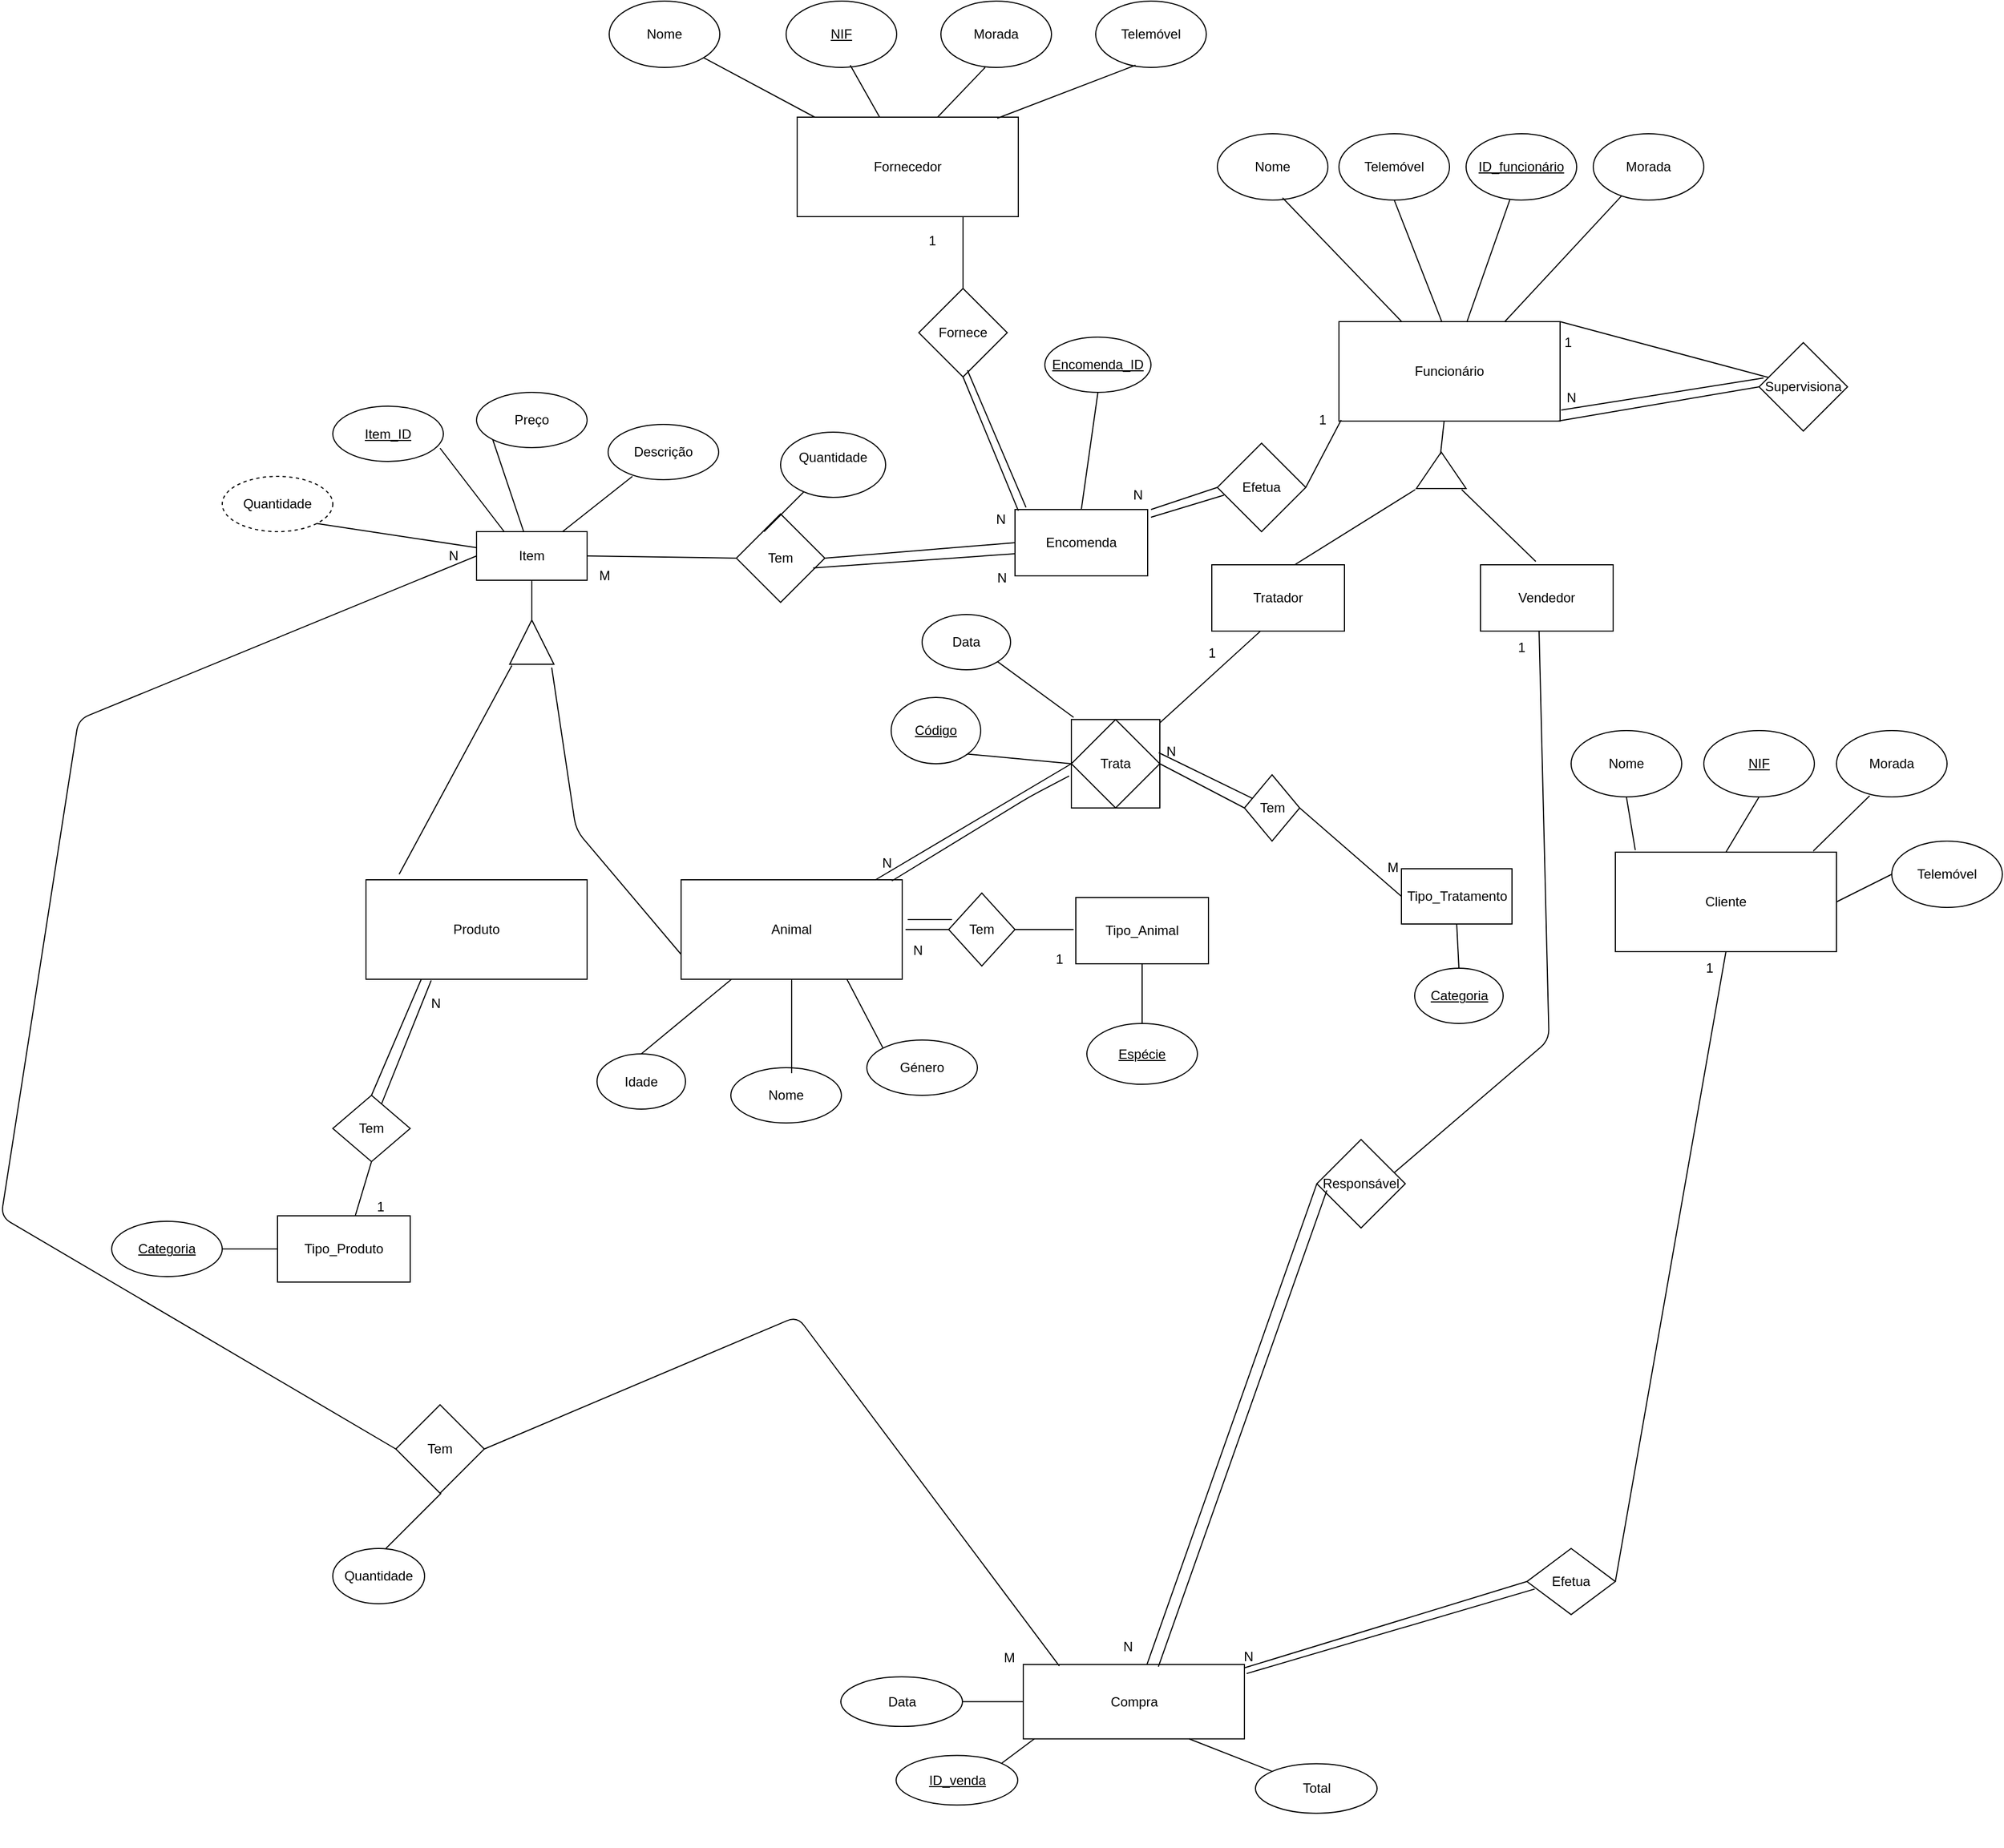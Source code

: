 <mxfile version="10.6.0" type="device"><diagram id="FRDABGkVhqQnjcXK8Obk" name="Page-1"><mxGraphModel dx="2847" dy="1042" grid="1" gridSize="10" guides="1" tooltips="1" connect="1" arrows="1" fold="1" page="1" pageScale="1" pageWidth="827" pageHeight="1169" math="0" shadow="0"><root><mxCell id="0"/><mxCell id="1" parent="0"/><mxCell id="7lSF6YlcqgHdp85uufer-38" value="" style="whiteSpace=wrap;html=1;aspect=fixed;" vertex="1" parent="1"><mxGeometry x="708" y="690" width="80" height="80" as="geometry"/></mxCell><mxCell id="_rXW79OoXIM1XM2vU_pH-1" value="Fornecedor" style="rounded=0;whiteSpace=wrap;html=1;" parent="1" vertex="1"><mxGeometry x="460" y="145" width="200" height="90" as="geometry"/></mxCell><mxCell id="_rXW79OoXIM1XM2vU_pH-3" value="Animal" style="rounded=0;whiteSpace=wrap;html=1;" parent="1" vertex="1"><mxGeometry x="355" y="835" width="200" height="90" as="geometry"/></mxCell><mxCell id="_rXW79OoXIM1XM2vU_pH-4" value="Produto" style="rounded=0;whiteSpace=wrap;html=1;" parent="1" vertex="1"><mxGeometry x="70" y="835" width="200" height="90" as="geometry"/></mxCell><mxCell id="_rXW79OoXIM1XM2vU_pH-5" value="Funcionário" style="rounded=0;whiteSpace=wrap;html=1;" parent="1" vertex="1"><mxGeometry x="950" y="330" width="200" height="90" as="geometry"/></mxCell><mxCell id="_rXW79OoXIM1XM2vU_pH-6" value="Cliente" style="rounded=0;whiteSpace=wrap;html=1;" parent="1" vertex="1"><mxGeometry x="1200" y="810" width="200" height="90" as="geometry"/></mxCell><mxCell id="_rXW79OoXIM1XM2vU_pH-13" value="Item" style="rounded=0;whiteSpace=wrap;html=1;" parent="1" vertex="1"><mxGeometry x="170" y="520" width="100" height="44" as="geometry"/></mxCell><mxCell id="_rXW79OoXIM1XM2vU_pH-14" value="Encomenda" style="rounded=0;whiteSpace=wrap;html=1;" parent="1" vertex="1"><mxGeometry x="657" y="500" width="120" height="60" as="geometry"/></mxCell><mxCell id="_rXW79OoXIM1XM2vU_pH-15" value="Nome" style="ellipse;whiteSpace=wrap;html=1;" parent="1" vertex="1"><mxGeometry x="290" y="40" width="100" height="60" as="geometry"/></mxCell><mxCell id="_rXW79OoXIM1XM2vU_pH-17" value="&lt;u&gt;ID_funcionário&lt;/u&gt;" style="ellipse;whiteSpace=wrap;html=1;" parent="1" vertex="1"><mxGeometry x="1065" y="160" width="100" height="60" as="geometry"/></mxCell><mxCell id="_rXW79OoXIM1XM2vU_pH-18" value="Telemóvel" style="ellipse;whiteSpace=wrap;html=1;" parent="1" vertex="1"><mxGeometry x="950" y="160" width="100" height="60" as="geometry"/></mxCell><mxCell id="_rXW79OoXIM1XM2vU_pH-19" value="Nome" style="ellipse;whiteSpace=wrap;html=1;" parent="1" vertex="1"><mxGeometry x="840" y="160" width="100" height="60" as="geometry"/></mxCell><mxCell id="_rXW79OoXIM1XM2vU_pH-20" value="&lt;u&gt;NIF&lt;/u&gt;" style="ellipse;whiteSpace=wrap;html=1;" parent="1" vertex="1"><mxGeometry x="450" y="40" width="100" height="60" as="geometry"/></mxCell><mxCell id="_rXW79OoXIM1XM2vU_pH-21" value="Morada" style="ellipse;whiteSpace=wrap;html=1;" parent="1" vertex="1"><mxGeometry x="590" y="40" width="100" height="60" as="geometry"/></mxCell><mxCell id="_rXW79OoXIM1XM2vU_pH-24" value="Telemóvel" style="ellipse;whiteSpace=wrap;html=1;" parent="1" vertex="1"><mxGeometry x="730" y="40" width="100" height="60" as="geometry"/></mxCell><mxCell id="_rXW79OoXIM1XM2vU_pH-26" value="" style="endArrow=none;html=1;entryX=1;entryY=1;entryDx=0;entryDy=0;" parent="1" source="_rXW79OoXIM1XM2vU_pH-1" target="_rXW79OoXIM1XM2vU_pH-15" edge="1"><mxGeometry width="50" height="50" relative="1" as="geometry"><mxPoint x="390" y="140" as="sourcePoint"/><mxPoint x="440" y="90" as="targetPoint"/></mxGeometry></mxCell><mxCell id="_rXW79OoXIM1XM2vU_pH-27" value="" style="endArrow=none;html=1;entryX=0.58;entryY=0.967;entryDx=0;entryDy=0;entryPerimeter=0;" parent="1" source="_rXW79OoXIM1XM2vU_pH-1" target="_rXW79OoXIM1XM2vU_pH-20" edge="1"><mxGeometry width="50" height="50" relative="1" as="geometry"><mxPoint x="500" y="150" as="sourcePoint"/><mxPoint x="550" y="100" as="targetPoint"/></mxGeometry></mxCell><mxCell id="_rXW79OoXIM1XM2vU_pH-28" value="" style="endArrow=none;html=1;exitX=0.635;exitY=0;exitDx=0;exitDy=0;exitPerimeter=0;" parent="1" source="_rXW79OoXIM1XM2vU_pH-1" edge="1"><mxGeometry width="50" height="50" relative="1" as="geometry"><mxPoint x="580" y="150" as="sourcePoint"/><mxPoint x="630" y="100" as="targetPoint"/></mxGeometry></mxCell><mxCell id="_rXW79OoXIM1XM2vU_pH-29" value="" style="endArrow=none;html=1;exitX=0.905;exitY=0.011;exitDx=0;exitDy=0;exitPerimeter=0;entryX=0.36;entryY=0.967;entryDx=0;entryDy=0;entryPerimeter=0;" parent="1" source="_rXW79OoXIM1XM2vU_pH-1" target="_rXW79OoXIM1XM2vU_pH-24" edge="1"><mxGeometry width="50" height="50" relative="1" as="geometry"><mxPoint x="700" y="150" as="sourcePoint"/><mxPoint x="750" y="100" as="targetPoint"/></mxGeometry></mxCell><mxCell id="_rXW79OoXIM1XM2vU_pH-31" value="Morada" style="ellipse;whiteSpace=wrap;html=1;" parent="1" vertex="1"><mxGeometry x="1180" y="160" width="100" height="60" as="geometry"/></mxCell><mxCell id="_rXW79OoXIM1XM2vU_pH-33" value="" style="endArrow=none;html=1;entryX=0.59;entryY=0.967;entryDx=0;entryDy=0;entryPerimeter=0;" parent="1" source="_rXW79OoXIM1XM2vU_pH-5" target="_rXW79OoXIM1XM2vU_pH-19" edge="1"><mxGeometry width="50" height="50" relative="1" as="geometry"><mxPoint x="930" y="260" as="sourcePoint"/><mxPoint x="980" y="210" as="targetPoint"/></mxGeometry></mxCell><mxCell id="_rXW79OoXIM1XM2vU_pH-34" value="" style="endArrow=none;html=1;entryX=0.5;entryY=1;entryDx=0;entryDy=0;" parent="1" target="_rXW79OoXIM1XM2vU_pH-18" edge="1"><mxGeometry width="50" height="50" relative="1" as="geometry"><mxPoint x="1043" y="330" as="sourcePoint"/><mxPoint x="1100" y="210" as="targetPoint"/></mxGeometry></mxCell><mxCell id="_rXW79OoXIM1XM2vU_pH-35" value="" style="endArrow=none;html=1;" parent="1" source="_rXW79OoXIM1XM2vU_pH-5" target="_rXW79OoXIM1XM2vU_pH-17" edge="1"><mxGeometry width="50" height="50" relative="1" as="geometry"><mxPoint x="1170" y="260" as="sourcePoint"/><mxPoint x="1220" y="210" as="targetPoint"/></mxGeometry></mxCell><mxCell id="_rXW79OoXIM1XM2vU_pH-36" value="" style="endArrow=none;html=1;exitX=0.75;exitY=0;exitDx=0;exitDy=0;" parent="1" source="_rXW79OoXIM1XM2vU_pH-5" target="_rXW79OoXIM1XM2vU_pH-31" edge="1"><mxGeometry width="50" height="50" relative="1" as="geometry"><mxPoint x="1200" y="260" as="sourcePoint"/><mxPoint x="1250" y="210" as="targetPoint"/></mxGeometry></mxCell><mxCell id="_rXW79OoXIM1XM2vU_pH-37" value="" style="endArrow=none;html=1;" parent="1" edge="1"><mxGeometry width="50" height="50" relative="1" as="geometry"><mxPoint x="650" y="880" as="sourcePoint"/><mxPoint x="710" y="880" as="targetPoint"/></mxGeometry></mxCell><mxCell id="_rXW79OoXIM1XM2vU_pH-63" value="Nome" style="ellipse;whiteSpace=wrap;html=1;" parent="1" vertex="1"><mxGeometry x="1160" y="700" width="100" height="60" as="geometry"/></mxCell><mxCell id="_rXW79OoXIM1XM2vU_pH-64" value="Telemóvel" style="ellipse;whiteSpace=wrap;html=1;" parent="1" vertex="1"><mxGeometry x="1450" y="800" width="100" height="60" as="geometry"/></mxCell><mxCell id="_rXW79OoXIM1XM2vU_pH-65" value="&lt;u&gt;NIF&lt;/u&gt;" style="ellipse;whiteSpace=wrap;html=1;" parent="1" vertex="1"><mxGeometry x="1280" y="700" width="100" height="60" as="geometry"/></mxCell><mxCell id="_rXW79OoXIM1XM2vU_pH-66" value="Morada" style="ellipse;whiteSpace=wrap;html=1;" parent="1" vertex="1"><mxGeometry x="1400" y="700" width="100" height="60" as="geometry"/></mxCell><mxCell id="_rXW79OoXIM1XM2vU_pH-67" value="" style="endArrow=none;html=1;exitX=0.09;exitY=-0.022;exitDx=0;exitDy=0;exitPerimeter=0;entryX=0.5;entryY=1;entryDx=0;entryDy=0;" parent="1" source="_rXW79OoXIM1XM2vU_pH-6" target="_rXW79OoXIM1XM2vU_pH-63" edge="1"><mxGeometry width="50" height="50" relative="1" as="geometry"><mxPoint x="1190" y="800" as="sourcePoint"/><mxPoint x="1240" y="750" as="targetPoint"/></mxGeometry></mxCell><mxCell id="_rXW79OoXIM1XM2vU_pH-68" value="" style="endArrow=none;html=1;exitX=0.5;exitY=0;exitDx=0;exitDy=0;entryX=0.5;entryY=1;entryDx=0;entryDy=0;" parent="1" source="_rXW79OoXIM1XM2vU_pH-6" target="_rXW79OoXIM1XM2vU_pH-65" edge="1"><mxGeometry width="50" height="50" relative="1" as="geometry"><mxPoint x="1300" y="800" as="sourcePoint"/><mxPoint x="1350" y="750" as="targetPoint"/></mxGeometry></mxCell><mxCell id="_rXW79OoXIM1XM2vU_pH-70" value="" style="endArrow=none;html=1;exitX=0.895;exitY=-0.011;exitDx=0;exitDy=0;exitPerimeter=0;entryX=0.3;entryY=0.983;entryDx=0;entryDy=0;entryPerimeter=0;" parent="1" source="_rXW79OoXIM1XM2vU_pH-6" target="_rXW79OoXIM1XM2vU_pH-66" edge="1"><mxGeometry width="50" height="50" relative="1" as="geometry"><mxPoint x="1400" y="800" as="sourcePoint"/><mxPoint x="1450" y="750" as="targetPoint"/></mxGeometry></mxCell><mxCell id="_rXW79OoXIM1XM2vU_pH-71" value="" style="endArrow=none;html=1;exitX=1;exitY=0.5;exitDx=0;exitDy=0;entryX=0;entryY=0.5;entryDx=0;entryDy=0;" parent="1" source="_rXW79OoXIM1XM2vU_pH-6" target="_rXW79OoXIM1XM2vU_pH-64" edge="1"><mxGeometry width="50" height="50" relative="1" as="geometry"><mxPoint x="1410" y="870" as="sourcePoint"/><mxPoint x="1460" y="820" as="targetPoint"/></mxGeometry></mxCell><mxCell id="_rXW79OoXIM1XM2vU_pH-73" value="Efetua" style="rhombus;whiteSpace=wrap;html=1;" parent="1" vertex="1"><mxGeometry x="840" y="440" width="80" height="80" as="geometry"/></mxCell><mxCell id="_rXW79OoXIM1XM2vU_pH-74" value="" style="endArrow=none;html=1;exitX=1;exitY=0.5;exitDx=0;exitDy=0;entryX=0.5;entryY=1;entryDx=0;entryDy=0;" parent="1" source="_rXW79OoXIM1XM2vU_pH-72" target="_rXW79OoXIM1XM2vU_pH-6" edge="1"><mxGeometry width="50" height="50" relative="1" as="geometry"><mxPoint x="1170" y="940" as="sourcePoint"/><mxPoint x="1220" y="890" as="targetPoint"/></mxGeometry></mxCell><mxCell id="_rXW79OoXIM1XM2vU_pH-76" value="" style="endArrow=none;html=1;exitX=1;exitY=0.5;exitDx=0;exitDy=0;entryX=0.01;entryY=0.989;entryDx=0;entryDy=0;entryPerimeter=0;" parent="1" source="_rXW79OoXIM1XM2vU_pH-73" target="_rXW79OoXIM1XM2vU_pH-5" edge="1"><mxGeometry width="50" height="50" relative="1" as="geometry"><mxPoint x="930" y="460" as="sourcePoint"/><mxPoint x="980" y="410" as="targetPoint"/></mxGeometry></mxCell><mxCell id="_rXW79OoXIM1XM2vU_pH-77" value="" style="endArrow=none;html=1;entryX=0;entryY=0.5;entryDx=0;entryDy=0;" parent="1" target="_rXW79OoXIM1XM2vU_pH-73" edge="1"><mxGeometry width="50" height="50" relative="1" as="geometry"><mxPoint x="780" y="500" as="sourcePoint"/><mxPoint x="860" y="460" as="targetPoint"/></mxGeometry></mxCell><mxCell id="_rXW79OoXIM1XM2vU_pH-78" value="Trata" style="rhombus;whiteSpace=wrap;html=1;" parent="1" vertex="1"><mxGeometry x="708" y="690" width="80" height="80" as="geometry"/></mxCell><mxCell id="_rXW79OoXIM1XM2vU_pH-84" value="1" style="text;html=1;resizable=0;points=[];autosize=1;align=left;verticalAlign=top;spacingTop=-4;" parent="1" vertex="1"><mxGeometry x="930" y="409" width="20" height="20" as="geometry"/></mxCell><mxCell id="_rXW79OoXIM1XM2vU_pH-85" value="N" style="text;html=1;resizable=0;points=[];autosize=1;align=left;verticalAlign=top;spacingTop=-4;" parent="1" vertex="1"><mxGeometry x="762" y="477" width="20" height="20" as="geometry"/></mxCell><mxCell id="_rXW79OoXIM1XM2vU_pH-86" value="1" style="text;html=1;resizable=0;points=[];autosize=1;align=left;verticalAlign=top;spacingTop=-4;" parent="1" vertex="1"><mxGeometry x="830" y="620" width="20" height="20" as="geometry"/></mxCell><mxCell id="_rXW79OoXIM1XM2vU_pH-87" value="N" style="text;html=1;resizable=0;points=[];autosize=1;align=left;verticalAlign=top;spacingTop=-4;" parent="1" vertex="1"><mxGeometry x="535" y="810" width="20" height="20" as="geometry"/></mxCell><mxCell id="_rXW79OoXIM1XM2vU_pH-88" value="1" style="text;html=1;resizable=0;points=[];autosize=1;align=left;verticalAlign=top;spacingTop=-4;" parent="1" vertex="1"><mxGeometry x="1280" y="905" width="20" height="20" as="geometry"/></mxCell><mxCell id="_rXW79OoXIM1XM2vU_pH-90" value="" style="endArrow=none;html=1;exitX=0.025;exitY=0.017;exitDx=0;exitDy=0;exitPerimeter=0;" parent="1" source="_rXW79OoXIM1XM2vU_pH-14" edge="1"><mxGeometry width="50" height="50" relative="1" as="geometry"><mxPoint x="505" y="270" as="sourcePoint"/><mxPoint x="610" y="380" as="targetPoint"/></mxGeometry></mxCell><mxCell id="_rXW79OoXIM1XM2vU_pH-91" value="Fornece" style="rhombus;whiteSpace=wrap;html=1;" parent="1" vertex="1"><mxGeometry x="570" y="300" width="80" height="80" as="geometry"/></mxCell><mxCell id="_rXW79OoXIM1XM2vU_pH-92" value="" style="endArrow=none;html=1;exitX=0.5;exitY=0;exitDx=0;exitDy=0;entryX=0.75;entryY=1;entryDx=0;entryDy=0;" parent="1" source="_rXW79OoXIM1XM2vU_pH-91" target="_rXW79OoXIM1XM2vU_pH-1" edge="1"><mxGeometry width="50" height="50" relative="1" as="geometry"><mxPoint x="560" y="280" as="sourcePoint"/><mxPoint x="610" y="230" as="targetPoint"/></mxGeometry></mxCell><mxCell id="_rXW79OoXIM1XM2vU_pH-93" value="1" style="text;html=1;resizable=0;points=[];autosize=1;align=left;verticalAlign=top;spacingTop=-4;" parent="1" vertex="1"><mxGeometry x="577" y="247" width="20" height="20" as="geometry"/></mxCell><mxCell id="_rXW79OoXIM1XM2vU_pH-94" value="N" style="text;html=1;resizable=0;points=[];autosize=1;align=left;verticalAlign=top;spacingTop=-4;" parent="1" vertex="1"><mxGeometry x="638" y="499" width="20" height="20" as="geometry"/></mxCell><mxCell id="_rXW79OoXIM1XM2vU_pH-95" value="" style="endArrow=none;html=1;exitX=1;exitY=0;exitDx=0;exitDy=0;exitPerimeter=0;" parent="1" source="_rXW79OoXIM1XM2vU_pH-5" target="_rXW79OoXIM1XM2vU_pH-97" edge="1"><mxGeometry width="50" height="50" relative="1" as="geometry"><mxPoint x="1140" y="360" as="sourcePoint"/><mxPoint x="1320" y="370" as="targetPoint"/></mxGeometry></mxCell><mxCell id="_rXW79OoXIM1XM2vU_pH-96" value="" style="endArrow=none;html=1;entryX=0;entryY=0.5;entryDx=0;entryDy=0;" parent="1" target="_rXW79OoXIM1XM2vU_pH-97" edge="1"><mxGeometry width="50" height="50" relative="1" as="geometry"><mxPoint x="1148" y="420" as="sourcePoint"/><mxPoint x="1320" y="400" as="targetPoint"/></mxGeometry></mxCell><mxCell id="_rXW79OoXIM1XM2vU_pH-97" value="Supervisiona" style="rhombus;whiteSpace=wrap;html=1;" parent="1" vertex="1"><mxGeometry x="1330" y="349" width="80" height="80" as="geometry"/></mxCell><mxCell id="_rXW79OoXIM1XM2vU_pH-98" value="1" style="text;html=1;resizable=0;points=[];autosize=1;align=left;verticalAlign=top;spacingTop=-4;" parent="1" vertex="1"><mxGeometry x="1152" y="339" width="20" height="20" as="geometry"/></mxCell><mxCell id="_rXW79OoXIM1XM2vU_pH-99" value="N" style="text;html=1;resizable=0;points=[];autosize=1;align=left;verticalAlign=top;spacingTop=-4;" parent="1" vertex="1"><mxGeometry x="1154" y="389" width="20" height="20" as="geometry"/></mxCell><mxCell id="_rXW79OoXIM1XM2vU_pH-100" value="Quantidade" style="ellipse;whiteSpace=wrap;html=1;dashed=1;" parent="1" vertex="1"><mxGeometry x="-60" y="470" width="100" height="50" as="geometry"/></mxCell><mxCell id="_rXW79OoXIM1XM2vU_pH-102" value="&lt;u&gt;Categoria&lt;/u&gt;" style="ellipse;whiteSpace=wrap;html=1;" parent="1" vertex="1"><mxGeometry x="-160" y="1144" width="100" height="50" as="geometry"/></mxCell><mxCell id="_rXW79OoXIM1XM2vU_pH-103" value="&lt;u&gt;Item_ID&lt;/u&gt;" style="ellipse;whiteSpace=wrap;html=1;" parent="1" vertex="1"><mxGeometry x="40" y="406.5" width="100" height="50" as="geometry"/></mxCell><mxCell id="_rXW79OoXIM1XM2vU_pH-106" value="Nome" style="ellipse;whiteSpace=wrap;html=1;" parent="1" vertex="1"><mxGeometry x="400" y="1005" width="100" height="50" as="geometry"/></mxCell><mxCell id="_rXW79OoXIM1XM2vU_pH-107" value="Descrição" style="ellipse;whiteSpace=wrap;html=1;" parent="1" vertex="1"><mxGeometry x="289" y="423" width="100" height="50" as="geometry"/></mxCell><mxCell id="_rXW79OoXIM1XM2vU_pH-121" value="Tipo_Animal" style="rounded=0;whiteSpace=wrap;html=1;" parent="1" vertex="1"><mxGeometry x="712" y="851" width="120" height="60" as="geometry"/></mxCell><mxCell id="_rXW79OoXIM1XM2vU_pH-123" value="Preço" style="ellipse;whiteSpace=wrap;html=1;" parent="1" vertex="1"><mxGeometry x="170" y="394" width="100" height="50" as="geometry"/></mxCell><mxCell id="_rXW79OoXIM1XM2vU_pH-124" value="" style="endArrow=none;html=1;" parent="1" edge="1"><mxGeometry width="50" height="50" relative="1" as="geometry"><mxPoint x="558" y="880" as="sourcePoint"/><mxPoint x="600" y="880" as="targetPoint"/></mxGeometry></mxCell><mxCell id="_rXW79OoXIM1XM2vU_pH-125" value="Tem" style="rhombus;whiteSpace=wrap;html=1;" parent="1" vertex="1"><mxGeometry x="597" y="847" width="60" height="66" as="geometry"/></mxCell><mxCell id="_rXW79OoXIM1XM2vU_pH-126" value="" style="endArrow=none;html=1;entryX=0.5;entryY=1;entryDx=0;entryDy=0;" parent="1" target="_rXW79OoXIM1XM2vU_pH-121" edge="1"><mxGeometry width="50" height="50" relative="1" as="geometry"><mxPoint x="772" y="970" as="sourcePoint"/><mxPoint x="790" y="910" as="targetPoint"/></mxGeometry></mxCell><mxCell id="_rXW79OoXIM1XM2vU_pH-127" value="&lt;u&gt;Espécie&lt;/u&gt;" style="ellipse;whiteSpace=wrap;html=1;" parent="1" vertex="1"><mxGeometry x="722" y="965" width="100" height="55" as="geometry"/></mxCell><mxCell id="_rXW79OoXIM1XM2vU_pH-128" value="N" style="text;html=1;resizable=0;points=[];autosize=1;align=left;verticalAlign=top;spacingTop=-4;" parent="1" vertex="1"><mxGeometry x="563" y="889" width="20" height="20" as="geometry"/></mxCell><mxCell id="_rXW79OoXIM1XM2vU_pH-130" value="1" style="text;html=1;resizable=0;points=[];autosize=1;align=left;verticalAlign=top;spacingTop=-4;" parent="1" vertex="1"><mxGeometry x="692" y="897" width="20" height="20" as="geometry"/></mxCell><mxCell id="_rXW79OoXIM1XM2vU_pH-131" value="" style="endArrow=none;html=1;exitX=0.083;exitY=-0.033;exitDx=0;exitDy=0;exitPerimeter=0;entryX=0.55;entryY=0.925;entryDx=0;entryDy=0;entryPerimeter=0;" parent="1" source="_rXW79OoXIM1XM2vU_pH-14" target="_rXW79OoXIM1XM2vU_pH-91" edge="1"><mxGeometry width="50" height="50" relative="1" as="geometry"><mxPoint x="610" y="420" as="sourcePoint"/><mxPoint x="660" y="370" as="targetPoint"/></mxGeometry></mxCell><mxCell id="_rXW79OoXIM1XM2vU_pH-132" value="" style="endArrow=none;html=1;" parent="1" edge="1"><mxGeometry width="50" height="50" relative="1" as="geometry"><mxPoint x="780" y="507" as="sourcePoint"/><mxPoint x="846" y="487" as="targetPoint"/></mxGeometry></mxCell><mxCell id="_rXW79OoXIM1XM2vU_pH-133" value="" style="endArrow=none;html=1;exitX=1.005;exitY=0.889;exitDx=0;exitDy=0;exitPerimeter=0;entryX=0.05;entryY=0.4;entryDx=0;entryDy=0;entryPerimeter=0;" parent="1" source="_rXW79OoXIM1XM2vU_pH-5" target="_rXW79OoXIM1XM2vU_pH-97" edge="1"><mxGeometry width="50" height="50" relative="1" as="geometry"><mxPoint x="1170" y="430" as="sourcePoint"/><mxPoint x="1220" y="380" as="targetPoint"/></mxGeometry></mxCell><mxCell id="_rXW79OoXIM1XM2vU_pH-135" value="" style="endArrow=none;html=1;exitX=1;exitY=0.038;exitDx=0;exitDy=0;exitPerimeter=0;" parent="1" source="7lSF6YlcqgHdp85uufer-38" edge="1"><mxGeometry width="50" height="50" relative="1" as="geometry"><mxPoint x="1030" y="460" as="sourcePoint"/><mxPoint x="890" y="600" as="targetPoint"/></mxGeometry></mxCell><mxCell id="_rXW79OoXIM1XM2vU_pH-136" value="" style="endArrow=none;html=1;" parent="1" edge="1"><mxGeometry width="50" height="50" relative="1" as="geometry"><mxPoint x="560" y="871" as="sourcePoint"/><mxPoint x="600" y="871" as="targetPoint"/></mxGeometry></mxCell><mxCell id="_rXW79OoXIM1XM2vU_pH-140" value="" style="endArrow=none;html=1;" parent="1" edge="1"><mxGeometry width="50" height="50" relative="1" as="geometry"><mxPoint x="1000" y="1100" as="sourcePoint"/><mxPoint x="1131" y="610" as="targetPoint"/><Array as="points"><mxPoint x="1140" y="980"/></Array></mxGeometry></mxCell><mxCell id="_rXW79OoXIM1XM2vU_pH-142" value="Responsável" style="rhombus;whiteSpace=wrap;html=1;" parent="1" vertex="1"><mxGeometry x="930" y="1070" width="80" height="80" as="geometry"/></mxCell><mxCell id="_rXW79OoXIM1XM2vU_pH-144" value="1" style="text;html=1;resizable=0;points=[];autosize=1;align=left;verticalAlign=top;spacingTop=-4;" parent="1" vertex="1"><mxGeometry x="1110" y="615" width="20" height="20" as="geometry"/></mxCell><mxCell id="_rXW79OoXIM1XM2vU_pH-147" value="" style="endArrow=none;html=1;exitX=0.5;exitY=1;exitDx=0;exitDy=0;" parent="1" source="_rXW79OoXIM1XM2vU_pH-3" edge="1"><mxGeometry width="50" height="50" relative="1" as="geometry"><mxPoint x="420" y="850" as="sourcePoint"/><mxPoint x="455" y="1010" as="targetPoint"/></mxGeometry></mxCell><mxCell id="_rXW79OoXIM1XM2vU_pH-148" value="" style="endArrow=none;html=1;entryX=0.22;entryY=0.94;entryDx=0;entryDy=0;entryPerimeter=0;" parent="1" source="_rXW79OoXIM1XM2vU_pH-13" target="_rXW79OoXIM1XM2vU_pH-107" edge="1"><mxGeometry width="50" height="50" relative="1" as="geometry"><mxPoint x="500" y="830" as="sourcePoint"/><mxPoint x="550" y="790" as="targetPoint"/></mxGeometry></mxCell><mxCell id="_rXW79OoXIM1XM2vU_pH-149" value="" style="endArrow=none;html=1;entryX=0;entryY=1;entryDx=0;entryDy=0;" parent="1" source="_rXW79OoXIM1XM2vU_pH-13" target="_rXW79OoXIM1XM2vU_pH-123" edge="1"><mxGeometry width="50" height="50" relative="1" as="geometry"><mxPoint x="370" y="770" as="sourcePoint"/><mxPoint x="420" y="720" as="targetPoint"/></mxGeometry></mxCell><mxCell id="_rXW79OoXIM1XM2vU_pH-151" value="" style="endArrow=none;html=1;exitX=0.97;exitY=0.76;exitDx=0;exitDy=0;exitPerimeter=0;entryX=0.25;entryY=0;entryDx=0;entryDy=0;" parent="1" source="_rXW79OoXIM1XM2vU_pH-103" target="_rXW79OoXIM1XM2vU_pH-13" edge="1"><mxGeometry width="50" height="50" relative="1" as="geometry"><mxPoint x="50" y="870" as="sourcePoint"/><mxPoint x="70" y="830" as="targetPoint"/></mxGeometry></mxCell><mxCell id="_rXW79OoXIM1XM2vU_pH-152" value="" style="endArrow=none;html=1;exitX=1;exitY=1;exitDx=0;exitDy=0;" parent="1" source="_rXW79OoXIM1XM2vU_pH-100" target="_rXW79OoXIM1XM2vU_pH-13" edge="1"><mxGeometry width="50" height="50" relative="1" as="geometry"><mxPoint x="30" y="890" as="sourcePoint"/><mxPoint x="80" y="840" as="targetPoint"/></mxGeometry></mxCell><mxCell id="_rXW79OoXIM1XM2vU_pH-155" value="Género" style="ellipse;whiteSpace=wrap;html=1;" parent="1" vertex="1"><mxGeometry x="523" y="980" width="100" height="50" as="geometry"/></mxCell><mxCell id="_rXW79OoXIM1XM2vU_pH-156" value="" style="endArrow=none;html=1;exitX=0.75;exitY=1;exitDx=0;exitDy=0;entryX=0;entryY=0;entryDx=0;entryDy=0;" parent="1" source="_rXW79OoXIM1XM2vU_pH-3" edge="1" target="_rXW79OoXIM1XM2vU_pH-155"><mxGeometry width="50" height="50" relative="1" as="geometry"><mxPoint x="490" y="750" as="sourcePoint"/><mxPoint x="515" y="710" as="targetPoint"/></mxGeometry></mxCell><mxCell id="_rXW79OoXIM1XM2vU_pH-157" value="Idade" style="ellipse;whiteSpace=wrap;html=1;" parent="1" vertex="1"><mxGeometry x="279" y="992.5" width="80" height="50" as="geometry"/></mxCell><mxCell id="_rXW79OoXIM1XM2vU_pH-158" value="" style="endArrow=none;html=1;entryX=0.5;entryY=0;entryDx=0;entryDy=0;" parent="1" source="_rXW79OoXIM1XM2vU_pH-3" target="_rXW79OoXIM1XM2vU_pH-157" edge="1"><mxGeometry width="50" height="50" relative="1" as="geometry"><mxPoint x="300" y="740" as="sourcePoint"/><mxPoint x="350" y="990" as="targetPoint"/></mxGeometry></mxCell><mxCell id="_rXW79OoXIM1XM2vU_pH-159" value="Tem" style="rhombus;whiteSpace=wrap;html=1;" parent="1" vertex="1"><mxGeometry x="40" y="1030" width="70" height="60" as="geometry"/></mxCell><mxCell id="_rXW79OoXIM1XM2vU_pH-160" value="" style="endArrow=none;html=1;exitX=0.5;exitY=0;exitDx=0;exitDy=0;entryX=0.25;entryY=1;entryDx=0;entryDy=0;" parent="1" source="_rXW79OoXIM1XM2vU_pH-159" target="_rXW79OoXIM1XM2vU_pH-4" edge="1"><mxGeometry width="50" height="50" relative="1" as="geometry"><mxPoint x="80" y="1020" as="sourcePoint"/><mxPoint x="90" y="920" as="targetPoint"/></mxGeometry></mxCell><mxCell id="_rXW79OoXIM1XM2vU_pH-161" value="" style="endArrow=none;html=1;entryX=0.5;entryY=1;entryDx=0;entryDy=0;" parent="1" target="_rXW79OoXIM1XM2vU_pH-159" edge="1"><mxGeometry width="50" height="50" relative="1" as="geometry"><mxPoint x="60" y="1140" as="sourcePoint"/><mxPoint x="100" y="1090" as="targetPoint"/></mxGeometry></mxCell><mxCell id="_rXW79OoXIM1XM2vU_pH-162" value="Tipo_Produto" style="rounded=0;whiteSpace=wrap;html=1;" parent="1" vertex="1"><mxGeometry x="-10" y="1139" width="120" height="60" as="geometry"/></mxCell><mxCell id="_rXW79OoXIM1XM2vU_pH-163" value="" style="endArrow=none;html=1;entryX=0;entryY=0.5;entryDx=0;entryDy=0;" parent="1" source="_rXW79OoXIM1XM2vU_pH-102" target="_rXW79OoXIM1XM2vU_pH-162" edge="1"><mxGeometry width="50" height="50" relative="1" as="geometry"><mxPoint x="-60" y="1219" as="sourcePoint"/><mxPoint x="10.711" y="1169" as="targetPoint"/></mxGeometry></mxCell><mxCell id="_rXW79OoXIM1XM2vU_pH-169" value="" style="endArrow=none;html=1;entryX=0;entryY=0.5;entryDx=0;entryDy=0;" parent="1" source="_rXW79OoXIM1XM2vU_pH-3" target="_rXW79OoXIM1XM2vU_pH-78" edge="1"><mxGeometry width="50" height="50" relative="1" as="geometry"><mxPoint x="700" y="770" as="sourcePoint"/><mxPoint x="750" y="720" as="targetPoint"/></mxGeometry></mxCell><mxCell id="_rXW79OoXIM1XM2vU_pH-170" value="" style="endArrow=none;html=1;exitX=0.533;exitY=1.3;exitDx=0;exitDy=0;exitPerimeter=0;entryX=-0.025;entryY=0.638;entryDx=0;entryDy=0;entryPerimeter=0;" parent="1" source="_rXW79OoXIM1XM2vU_pH-87" target="7lSF6YlcqgHdp85uufer-38" edge="1"><mxGeometry width="50" height="50" relative="1" as="geometry"><mxPoint x="690" y="780" as="sourcePoint"/><mxPoint x="740" y="730" as="targetPoint"/><Array as="points"><mxPoint x="670" y="760"/></Array></mxGeometry></mxCell><mxCell id="_rXW79OoXIM1XM2vU_pH-171" value="Tratador" style="rounded=0;whiteSpace=wrap;html=1;" parent="1" vertex="1"><mxGeometry x="835" y="550" width="120" height="60" as="geometry"/></mxCell><mxCell id="_rXW79OoXIM1XM2vU_pH-174" value="Vendedor" style="rounded=0;whiteSpace=wrap;html=1;" parent="1" vertex="1"><mxGeometry x="1078" y="550" width="120" height="60" as="geometry"/></mxCell><mxCell id="_rXW79OoXIM1XM2vU_pH-175" value="" style="triangle;whiteSpace=wrap;html=1;direction=north;" parent="1" vertex="1"><mxGeometry x="1020" y="448" width="45" height="33" as="geometry"/></mxCell><mxCell id="_rXW79OoXIM1XM2vU_pH-176" value="" style="endArrow=none;html=1;exitX=0.625;exitY=0;exitDx=0;exitDy=0;exitPerimeter=0;entryX=-0.03;entryY=-0.022;entryDx=0;entryDy=0;entryPerimeter=0;" parent="1" source="_rXW79OoXIM1XM2vU_pH-171" target="_rXW79OoXIM1XM2vU_pH-175" edge="1"><mxGeometry width="50" height="50" relative="1" as="geometry"><mxPoint x="1000" y="490" as="sourcePoint"/><mxPoint x="1050" y="440" as="targetPoint"/></mxGeometry></mxCell><mxCell id="_rXW79OoXIM1XM2vU_pH-178" value="" style="endArrow=none;html=1;entryX=-0.03;entryY=0.911;entryDx=0;entryDy=0;entryPerimeter=0;exitX=0.417;exitY=-0.05;exitDx=0;exitDy=0;exitPerimeter=0;" parent="1" source="_rXW79OoXIM1XM2vU_pH-174" target="_rXW79OoXIM1XM2vU_pH-175" edge="1"><mxGeometry width="50" height="50" relative="1" as="geometry"><mxPoint x="1050" y="500" as="sourcePoint"/><mxPoint x="1100" y="450" as="targetPoint"/></mxGeometry></mxCell><mxCell id="63qhcco9WqjcOoeDtrpP-1" value="Tem" style="rhombus;whiteSpace=wrap;html=1;" parent="1" vertex="1"><mxGeometry x="405" y="504" width="80" height="80" as="geometry"/></mxCell><mxCell id="63qhcco9WqjcOoeDtrpP-2" value="" style="endArrow=none;html=1;exitX=1;exitY=0.5;exitDx=0;exitDy=0;entryX=0;entryY=0.5;entryDx=0;entryDy=0;" parent="1" source="63qhcco9WqjcOoeDtrpP-1" target="_rXW79OoXIM1XM2vU_pH-14" edge="1"><mxGeometry width="50" height="50" relative="1" as="geometry"><mxPoint x="610" y="560" as="sourcePoint"/><mxPoint x="660" y="510" as="targetPoint"/></mxGeometry></mxCell><mxCell id="63qhcco9WqjcOoeDtrpP-3" value="" style="endArrow=none;html=1;exitX=1;exitY=0.5;exitDx=0;exitDy=0;entryX=0;entryY=0.5;entryDx=0;entryDy=0;" parent="1" source="_rXW79OoXIM1XM2vU_pH-13" target="63qhcco9WqjcOoeDtrpP-1" edge="1"><mxGeometry width="50" height="50" relative="1" as="geometry"><mxPoint x="360" y="580" as="sourcePoint"/><mxPoint x="410" y="530" as="targetPoint"/></mxGeometry></mxCell><mxCell id="63qhcco9WqjcOoeDtrpP-4" value="" style="endArrow=none;html=1;" parent="1" edge="1"><mxGeometry width="50" height="50" relative="1" as="geometry"><mxPoint x="430" y="520" as="sourcePoint"/><mxPoint x="480" y="470" as="targetPoint"/></mxGeometry></mxCell><mxCell id="63qhcco9WqjcOoeDtrpP-5" value="&lt;div&gt;Quantidade&lt;/div&gt;&lt;div&gt;&lt;br&gt;&lt;/div&gt;" style="ellipse;whiteSpace=wrap;html=1;" parent="1" vertex="1"><mxGeometry x="445" y="430" width="95" height="59" as="geometry"/></mxCell><mxCell id="63qhcco9WqjcOoeDtrpP-6" value="" style="triangle;whiteSpace=wrap;html=1;direction=north;" parent="1" vertex="1"><mxGeometry x="200" y="600" width="40" height="40" as="geometry"/></mxCell><mxCell id="63qhcco9WqjcOoeDtrpP-9" value="" style="endArrow=none;html=1;exitX=0.934;exitY=0.485;exitDx=0;exitDy=0;exitPerimeter=0;" parent="1" source="_rXW79OoXIM1XM2vU_pH-175" target="_rXW79OoXIM1XM2vU_pH-5" edge="1"><mxGeometry width="50" height="50" relative="1" as="geometry"><mxPoint x="1020" y="460" as="sourcePoint"/><mxPoint x="1070" y="410" as="targetPoint"/></mxGeometry></mxCell><mxCell id="63qhcco9WqjcOoeDtrpP-11" value="" style="endArrow=none;html=1;exitX=1;exitY=0.5;exitDx=0;exitDy=0;entryX=0.5;entryY=1;entryDx=0;entryDy=0;" parent="1" source="63qhcco9WqjcOoeDtrpP-6" target="_rXW79OoXIM1XM2vU_pH-13" edge="1"><mxGeometry width="50" height="50" relative="1" as="geometry"><mxPoint x="190" y="610" as="sourcePoint"/><mxPoint x="240" y="560" as="targetPoint"/></mxGeometry></mxCell><mxCell id="63qhcco9WqjcOoeDtrpP-12" value="" style="endArrow=none;html=1;entryX=-0.025;entryY=0.05;entryDx=0;entryDy=0;entryPerimeter=0;" parent="1" target="63qhcco9WqjcOoeDtrpP-6" edge="1"><mxGeometry width="50" height="50" relative="1" as="geometry"><mxPoint x="100" y="830" as="sourcePoint"/><mxPoint x="230" y="630" as="targetPoint"/></mxGeometry></mxCell><mxCell id="63qhcco9WqjcOoeDtrpP-13" value="" style="endArrow=none;html=1;exitX=0;exitY=0.75;exitDx=0;exitDy=0;" parent="1" source="_rXW79OoXIM1XM2vU_pH-3" edge="1"><mxGeometry width="50" height="50" relative="1" as="geometry"><mxPoint x="160" y="810" as="sourcePoint"/><mxPoint x="238" y="643" as="targetPoint"/><Array as="points"><mxPoint x="260" y="790"/></Array></mxGeometry></mxCell><mxCell id="63qhcco9WqjcOoeDtrpP-14" value="" style="endArrow=none;html=1;exitX=0.868;exitY=0.611;exitDx=0;exitDy=0;exitPerimeter=0;" parent="1" source="63qhcco9WqjcOoeDtrpP-1" edge="1"><mxGeometry width="50" height="50" relative="1" as="geometry"><mxPoint x="613" y="580" as="sourcePoint"/><mxPoint x="657" y="540" as="targetPoint"/></mxGeometry></mxCell><mxCell id="63qhcco9WqjcOoeDtrpP-15" value="N" style="text;html=1;resizable=0;points=[];autosize=1;align=left;verticalAlign=top;spacingTop=-4;" parent="1" vertex="1"><mxGeometry x="639" y="552" width="20" height="20" as="geometry"/></mxCell><mxCell id="63qhcco9WqjcOoeDtrpP-16" value="M" style="text;html=1;resizable=0;points=[];autosize=1;align=left;verticalAlign=top;spacingTop=-4;" parent="1" vertex="1"><mxGeometry x="279" y="550" width="20" height="20" as="geometry"/></mxCell><mxCell id="63qhcco9WqjcOoeDtrpP-17" value="N" style="text;html=1;resizable=0;points=[];autosize=1;align=left;verticalAlign=top;spacingTop=-4;" parent="1" vertex="1"><mxGeometry x="127" y="937" width="20" height="20" as="geometry"/></mxCell><mxCell id="63qhcco9WqjcOoeDtrpP-18" value="1" style="text;html=1;resizable=0;points=[];autosize=1;align=left;verticalAlign=top;spacingTop=-4;" parent="1" vertex="1"><mxGeometry x="78" y="1121" width="20" height="20" as="geometry"/></mxCell><mxCell id="63qhcco9WqjcOoeDtrpP-25" value="Tem" style="rhombus;whiteSpace=wrap;html=1;" parent="1" vertex="1"><mxGeometry x="97" y="1310" width="80" height="80" as="geometry"/></mxCell><mxCell id="63qhcco9WqjcOoeDtrpP-27" value="" style="endArrow=none;html=1;entryX=0;entryY=0.5;entryDx=0;entryDy=0;exitX=0;exitY=0.5;exitDx=0;exitDy=0;" parent="1" source="_rXW79OoXIM1XM2vU_pH-13" target="63qhcco9WqjcOoeDtrpP-25" edge="1"><mxGeometry width="50" height="50" relative="1" as="geometry"><mxPoint x="20" y="1410" as="sourcePoint"/><mxPoint x="70" y="1370" as="targetPoint"/><Array as="points"><mxPoint x="-190" y="690"/><mxPoint x="-260" y="1140"/></Array></mxGeometry></mxCell><mxCell id="63qhcco9WqjcOoeDtrpP-28" value="" style="endArrow=none;html=1;" parent="1" edge="1"><mxGeometry width="50" height="50" relative="1" as="geometry"><mxPoint x="88" y="1440" as="sourcePoint"/><mxPoint x="138" y="1390" as="targetPoint"/></mxGeometry></mxCell><mxCell id="63qhcco9WqjcOoeDtrpP-30" value="Quantidade" style="ellipse;whiteSpace=wrap;html=1;" parent="1" vertex="1"><mxGeometry x="40" y="1440" width="83" height="50" as="geometry"/></mxCell><mxCell id="63qhcco9WqjcOoeDtrpP-31" value="N" style="text;html=1;resizable=0;points=[];autosize=1;align=left;verticalAlign=top;spacingTop=-4;" parent="1" vertex="1"><mxGeometry x="143" y="532" width="20" height="20" as="geometry"/></mxCell><mxCell id="bXBP5BN3MpWHe3r2T6zr-1" value="" style="endArrow=none;html=1;entryX=0.5;entryY=0;entryDx=0;entryDy=0;exitX=0.5;exitY=1;exitDx=0;exitDy=0;" parent="1" target="_rXW79OoXIM1XM2vU_pH-14" edge="1" source="bXBP5BN3MpWHe3r2T6zr-3"><mxGeometry width="50" height="50" relative="1" as="geometry"><mxPoint x="701" y="610" as="sourcePoint"/><mxPoint x="730" y="540" as="targetPoint"/></mxGeometry></mxCell><mxCell id="bXBP5BN3MpWHe3r2T6zr-3" value="&lt;u&gt;Encomenda_ID&lt;/u&gt;" style="ellipse;whiteSpace=wrap;html=1;" parent="1" vertex="1"><mxGeometry x="684" y="344" width="96" height="50" as="geometry"/></mxCell><mxCell id="7lSF6YlcqgHdp85uufer-1" value="" style="endArrow=none;html=1;entryX=0.295;entryY=1.011;entryDx=0;entryDy=0;entryPerimeter=0;" edge="1" parent="1" target="_rXW79OoXIM1XM2vU_pH-4"><mxGeometry width="50" height="50" relative="1" as="geometry"><mxPoint x="84" y="1038" as="sourcePoint"/><mxPoint x="140" y="920" as="targetPoint"/></mxGeometry></mxCell><mxCell id="7lSF6YlcqgHdp85uufer-6" value="" style="group" vertex="1" connectable="0" parent="1"><mxGeometry x="515" y="1440" width="685" height="270" as="geometry"/></mxCell><mxCell id="_rXW79OoXIM1XM2vU_pH-72" value="Efetua" style="rhombus;whiteSpace=wrap;html=1;" parent="7lSF6YlcqgHdp85uufer-6" vertex="1"><mxGeometry x="605" width="80" height="59.834" as="geometry"/></mxCell><mxCell id="_rXW79OoXIM1XM2vU_pH-75" value="" style="endArrow=none;html=1;entryX=0;entryY=0.5;entryDx=0;entryDy=0;" parent="7lSF6YlcqgHdp85uufer-6" source="_rXW79OoXIM1XM2vU_pH-7" target="_rXW79OoXIM1XM2vU_pH-72" edge="1"><mxGeometry width="50" height="50" relative="1" as="geometry"><mxPoint x="355" y="127.895" as="sourcePoint"/><mxPoint x="405" y="90.499" as="targetPoint"/></mxGeometry></mxCell><mxCell id="_rXW79OoXIM1XM2vU_pH-139" value="" style="endArrow=none;html=1;entryX=0.088;entryY=0.613;entryDx=0;entryDy=0;exitX=1.01;exitY=0.122;exitDx=0;exitDy=0;exitPerimeter=0;entryPerimeter=0;" parent="7lSF6YlcqgHdp85uufer-6" source="_rXW79OoXIM1XM2vU_pH-7" target="_rXW79OoXIM1XM2vU_pH-72" edge="1"><mxGeometry width="50" height="50" relative="1" as="geometry"><mxPoint x="585" y="68.061" as="sourcePoint"/><mxPoint x="635" y="30.665" as="targetPoint"/></mxGeometry></mxCell><mxCell id="7lSF6YlcqgHdp85uufer-3" value="" style="group" vertex="1" connectable="0" parent="7lSF6YlcqgHdp85uufer-6"><mxGeometry x="-15.5" y="0.248" width="485" height="269.252" as="geometry"/></mxCell><mxCell id="_rXW79OoXIM1XM2vU_pH-7" value="Compra" style="rounded=0;whiteSpace=wrap;html=1;" parent="7lSF6YlcqgHdp85uufer-3" vertex="1"><mxGeometry x="165" y="104.709" width="200" height="67.313" as="geometry"/></mxCell><mxCell id="_rXW79OoXIM1XM2vU_pH-55" value="" style="endArrow=none;html=1;" parent="7lSF6YlcqgHdp85uufer-3" edge="1"><mxGeometry width="50" height="50" relative="1" as="geometry"><mxPoint x="125" y="209.418" as="sourcePoint"/><mxPoint x="175" y="172.022" as="targetPoint"/></mxGeometry></mxCell><mxCell id="_rXW79OoXIM1XM2vU_pH-58" value="" style="endArrow=none;html=1;entryX=0.75;entryY=1;entryDx=0;entryDy=0;" parent="7lSF6YlcqgHdp85uufer-3" source="_rXW79OoXIM1XM2vU_pH-62" target="_rXW79OoXIM1XM2vU_pH-7" edge="1"><mxGeometry width="50" height="50" relative="1" as="geometry"><mxPoint x="345" y="209.418" as="sourcePoint"/><mxPoint x="405" y="172.022" as="targetPoint"/></mxGeometry></mxCell><mxCell id="_rXW79OoXIM1XM2vU_pH-59" value="&lt;u&gt;ID_venda&lt;/u&gt;" style="ellipse;whiteSpace=wrap;html=1;" parent="7lSF6YlcqgHdp85uufer-3" vertex="1"><mxGeometry x="50" y="186.981" width="110" height="44.875" as="geometry"/></mxCell><mxCell id="_rXW79OoXIM1XM2vU_pH-62" value="Total" style="ellipse;whiteSpace=wrap;html=1;" parent="7lSF6YlcqgHdp85uufer-3" vertex="1"><mxGeometry x="375" y="194.46" width="110" height="44.875" as="geometry"/></mxCell><mxCell id="_rXW79OoXIM1XM2vU_pH-81" value="Data" style="ellipse;whiteSpace=wrap;html=1;" parent="7lSF6YlcqgHdp85uufer-3" vertex="1"><mxGeometry y="115.928" width="110" height="44.875" as="geometry"/></mxCell><mxCell id="_rXW79OoXIM1XM2vU_pH-82" value="" style="endArrow=none;html=1;exitX=1;exitY=0.5;exitDx=0;exitDy=0;entryX=0;entryY=0.5;entryDx=0;entryDy=0;" parent="7lSF6YlcqgHdp85uufer-3" source="_rXW79OoXIM1XM2vU_pH-81" target="_rXW79OoXIM1XM2vU_pH-7" edge="1"><mxGeometry width="50" height="50" relative="1" as="geometry"><mxPoint x="115" y="157.064" as="sourcePoint"/><mxPoint x="155" y="138.366" as="targetPoint"/></mxGeometry></mxCell><mxCell id="_rXW79OoXIM1XM2vU_pH-89" value="N" style="text;html=1;resizable=0;points=[];autosize=1;align=left;verticalAlign=top;spacingTop=-4;" parent="7lSF6YlcqgHdp85uufer-3" vertex="1"><mxGeometry x="362" y="87.507" width="20" height="20" as="geometry"/></mxCell><mxCell id="_rXW79OoXIM1XM2vU_pH-145" value="N" style="text;html=1;resizable=0;points=[];autosize=1;align=left;verticalAlign=top;spacingTop=-4;" parent="7lSF6YlcqgHdp85uufer-3" vertex="1"><mxGeometry x="253.5" y="78.255" width="20" height="20" as="geometry"/></mxCell><mxCell id="63qhcco9WqjcOoeDtrpP-32" value="M" style="text;html=1;resizable=0;points=[];autosize=1;align=left;verticalAlign=top;spacingTop=-4;" parent="7lSF6YlcqgHdp85uufer-3" vertex="1"><mxGeometry x="145" y="88.255" width="20" height="20" as="geometry"/></mxCell><mxCell id="_rXW79OoXIM1XM2vU_pH-143" value="" style="endArrow=none;html=1;entryX=0;entryY=0.5;entryDx=0;entryDy=0;" parent="1" source="_rXW79OoXIM1XM2vU_pH-7" target="_rXW79OoXIM1XM2vU_pH-142" edge="1"><mxGeometry width="50" height="50" relative="1" as="geometry"><mxPoint x="900" y="1150" as="sourcePoint"/><mxPoint x="950" y="1100" as="targetPoint"/></mxGeometry></mxCell><mxCell id="_rXW79OoXIM1XM2vU_pH-150" value="" style="endArrow=none;html=1;exitX=0.611;exitY=0.029;exitDx=0;exitDy=0;exitPerimeter=0;entryX=0.113;entryY=0.575;entryDx=0;entryDy=0;entryPerimeter=0;" parent="1" source="_rXW79OoXIM1XM2vU_pH-7" target="_rXW79OoXIM1XM2vU_pH-142" edge="1"><mxGeometry width="50" height="50" relative="1" as="geometry"><mxPoint x="910" y="1160" as="sourcePoint"/><mxPoint x="960" y="1110" as="targetPoint"/></mxGeometry></mxCell><mxCell id="63qhcco9WqjcOoeDtrpP-26" value="" style="endArrow=none;html=1;exitX=1;exitY=0.5;exitDx=0;exitDy=0;entryX=0.163;entryY=0.02;entryDx=0;entryDy=0;entryPerimeter=0;" parent="1" source="63qhcco9WqjcOoeDtrpP-25" target="_rXW79OoXIM1XM2vU_pH-7" edge="1"><mxGeometry width="50" height="50" relative="1" as="geometry"><mxPoint x="170" y="1390" as="sourcePoint"/><mxPoint x="180" y="1340" as="targetPoint"/><Array as="points"><mxPoint x="460" y="1230"/></Array></mxGeometry></mxCell><mxCell id="7lSF6YlcqgHdp85uufer-37" value="" style="group" vertex="1" connectable="0" parent="1"><mxGeometry x="636.5" y="685" width="470" height="280" as="geometry"/></mxCell><mxCell id="7lSF6YlcqgHdp85uufer-12" value="&lt;u&gt;Categoria&lt;/u&gt;" style="ellipse;whiteSpace=wrap;html=1;" vertex="1" parent="7lSF6YlcqgHdp85uufer-37"><mxGeometry x="382" y="230" width="80" height="50" as="geometry"/></mxCell><mxCell id="7lSF6YlcqgHdp85uufer-17" value="Tipo_Tratamento" style="rounded=0;whiteSpace=wrap;html=1;" vertex="1" parent="7lSF6YlcqgHdp85uufer-37"><mxGeometry x="370" y="140" width="100" height="50" as="geometry"/></mxCell><mxCell id="7lSF6YlcqgHdp85uufer-15" value="Tem" style="rhombus;whiteSpace=wrap;html=1;" vertex="1" parent="7lSF6YlcqgHdp85uufer-37"><mxGeometry x="228" y="55" width="50" height="60" as="geometry"/></mxCell><mxCell id="7lSF6YlcqgHdp85uufer-16" value="" style="endArrow=none;html=1;exitX=1;exitY=0.5;exitDx=0;exitDy=0;entryX=0;entryY=0.5;entryDx=0;entryDy=0;" edge="1" parent="7lSF6YlcqgHdp85uufer-37" source="7lSF6YlcqgHdp85uufer-15" target="7lSF6YlcqgHdp85uufer-17"><mxGeometry width="50" height="50" relative="1" as="geometry"><mxPoint x="953.5" y="768" as="sourcePoint"/><mxPoint x="993.5" y="748" as="targetPoint"/></mxGeometry></mxCell><mxCell id="7lSF6YlcqgHdp85uufer-39" value="" style="endArrow=none;html=1;entryX=0.5;entryY=1;entryDx=0;entryDy=0;exitX=0.5;exitY=0;exitDx=0;exitDy=0;" edge="1" parent="7lSF6YlcqgHdp85uufer-37" source="7lSF6YlcqgHdp85uufer-12" target="7lSF6YlcqgHdp85uufer-17"><mxGeometry width="50" height="50" relative="1" as="geometry"><mxPoint x="403.5" y="235" as="sourcePoint"/><mxPoint x="453.5" y="185" as="targetPoint"/></mxGeometry></mxCell><mxCell id="7lSF6YlcqgHdp85uufer-42" value="N" style="text;html=1;resizable=0;points=[];autosize=1;align=left;verticalAlign=top;spacingTop=-4;" vertex="1" parent="7lSF6YlcqgHdp85uufer-37"><mxGeometry x="155.5" y="24" width="20" height="20" as="geometry"/></mxCell><mxCell id="7lSF6YlcqgHdp85uufer-13" value="Data" style="ellipse;whiteSpace=wrap;html=1;" vertex="1" parent="1"><mxGeometry x="573" y="595" width="80" height="50" as="geometry"/></mxCell><mxCell id="7lSF6YlcqgHdp85uufer-19" value="" style="endArrow=none;html=1;exitX=1;exitY=1;exitDx=0;exitDy=0;" edge="1" parent="1" source="7lSF6YlcqgHdp85uufer-13"><mxGeometry width="50" height="50" relative="1" as="geometry"><mxPoint x="1350" y="1363" as="sourcePoint"/><mxPoint x="710" y="688" as="targetPoint"/></mxGeometry></mxCell><mxCell id="7lSF6YlcqgHdp85uufer-23" value="&lt;u&gt;Código&lt;/u&gt;" style="ellipse;whiteSpace=wrap;html=1;" vertex="1" parent="1"><mxGeometry x="545" y="670" width="81" height="60" as="geometry"/></mxCell><mxCell id="7lSF6YlcqgHdp85uufer-32" value="" style="endArrow=none;html=1;exitX=1;exitY=0.5;exitDx=0;exitDy=0;entryX=0;entryY=0.5;entryDx=0;entryDy=0;" edge="1" parent="1" source="7lSF6YlcqgHdp85uufer-38" target="7lSF6YlcqgHdp85uufer-15"><mxGeometry width="50" height="50" relative="1" as="geometry"><mxPoint x="1520" y="1422" as="sourcePoint"/><mxPoint x="860" y="770" as="targetPoint"/></mxGeometry></mxCell><mxCell id="7lSF6YlcqgHdp85uufer-41" value="" style="endArrow=none;html=1;exitX=1;exitY=1;exitDx=0;exitDy=0;entryX=0;entryY=0.5;entryDx=0;entryDy=0;" edge="1" parent="1" source="7lSF6YlcqgHdp85uufer-23" target="7lSF6YlcqgHdp85uufer-38"><mxGeometry width="50" height="50" relative="1" as="geometry"><mxPoint x="670" y="750" as="sourcePoint"/><mxPoint x="720" y="700" as="targetPoint"/></mxGeometry></mxCell><mxCell id="7lSF6YlcqgHdp85uufer-43" value="M" style="text;html=1;resizable=0;points=[];autosize=1;align=left;verticalAlign=top;spacingTop=-4;" vertex="1" parent="1"><mxGeometry x="992" y="814" width="20" height="20" as="geometry"/></mxCell><mxCell id="7lSF6YlcqgHdp85uufer-44" value="" style="endArrow=none;html=1;" edge="1" parent="1" target="7lSF6YlcqgHdp85uufer-15"><mxGeometry width="50" height="50" relative="1" as="geometry"><mxPoint x="787" y="720" as="sourcePoint"/><mxPoint x="850" y="740" as="targetPoint"/></mxGeometry></mxCell></root></mxGraphModel></diagram></mxfile>